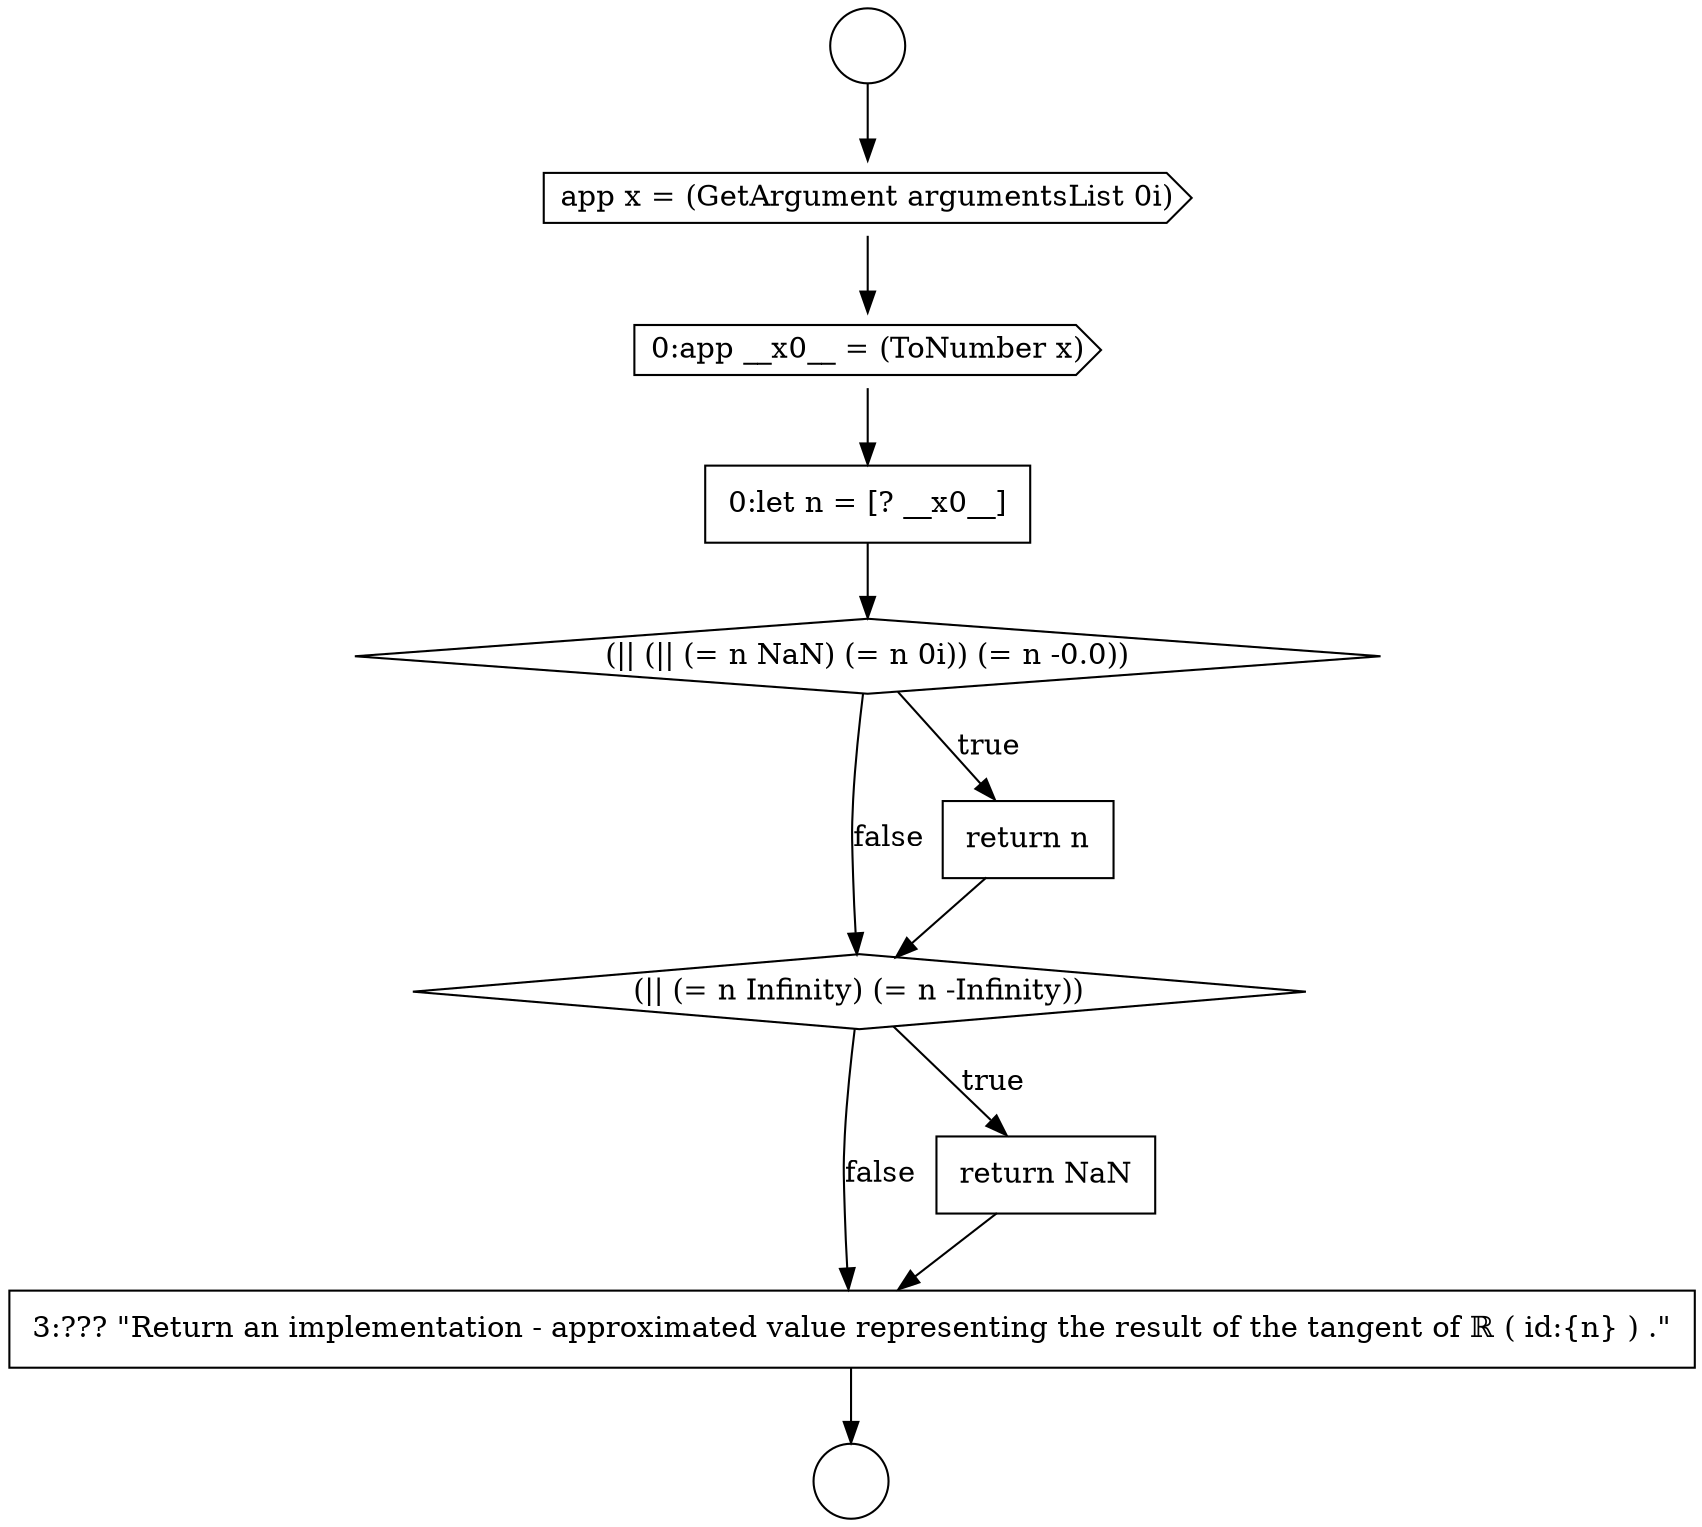 digraph {
  node13020 [shape=none, margin=0, label=<<font color="black">
    <table border="0" cellborder="1" cellspacing="0" cellpadding="10">
      <tr><td align="left">3:??? &quot;Return an implementation - approximated value representing the result of the tangent of ℝ ( id:{n} ) .&quot;</td></tr>
    </table>
  </font>> color="black" fillcolor="white" style=filled]
  node13013 [shape=cds, label=<<font color="black">app x = (GetArgument argumentsList 0i)</font>> color="black" fillcolor="white" style=filled]
  node13014 [shape=cds, label=<<font color="black">0:app __x0__ = (ToNumber x)</font>> color="black" fillcolor="white" style=filled]
  node13018 [shape=diamond, label=<<font color="black">(|| (= n Infinity) (= n -Infinity))</font>> color="black" fillcolor="white" style=filled]
  node13015 [shape=none, margin=0, label=<<font color="black">
    <table border="0" cellborder="1" cellspacing="0" cellpadding="10">
      <tr><td align="left">0:let n = [? __x0__]</td></tr>
    </table>
  </font>> color="black" fillcolor="white" style=filled]
  node13012 [shape=circle label=" " color="black" fillcolor="white" style=filled]
  node13017 [shape=none, margin=0, label=<<font color="black">
    <table border="0" cellborder="1" cellspacing="0" cellpadding="10">
      <tr><td align="left">return n</td></tr>
    </table>
  </font>> color="black" fillcolor="white" style=filled]
  node13019 [shape=none, margin=0, label=<<font color="black">
    <table border="0" cellborder="1" cellspacing="0" cellpadding="10">
      <tr><td align="left">return NaN</td></tr>
    </table>
  </font>> color="black" fillcolor="white" style=filled]
  node13016 [shape=diamond, label=<<font color="black">(|| (|| (= n NaN) (= n 0i)) (= n -0.0))</font>> color="black" fillcolor="white" style=filled]
  node13011 [shape=circle label=" " color="black" fillcolor="white" style=filled]
  node13016 -> node13017 [label=<<font color="black">true</font>> color="black"]
  node13016 -> node13018 [label=<<font color="black">false</font>> color="black"]
  node13015 -> node13016 [ color="black"]
  node13019 -> node13020 [ color="black"]
  node13020 -> node13012 [ color="black"]
  node13018 -> node13019 [label=<<font color="black">true</font>> color="black"]
  node13018 -> node13020 [label=<<font color="black">false</font>> color="black"]
  node13017 -> node13018 [ color="black"]
  node13014 -> node13015 [ color="black"]
  node13013 -> node13014 [ color="black"]
  node13011 -> node13013 [ color="black"]
}
